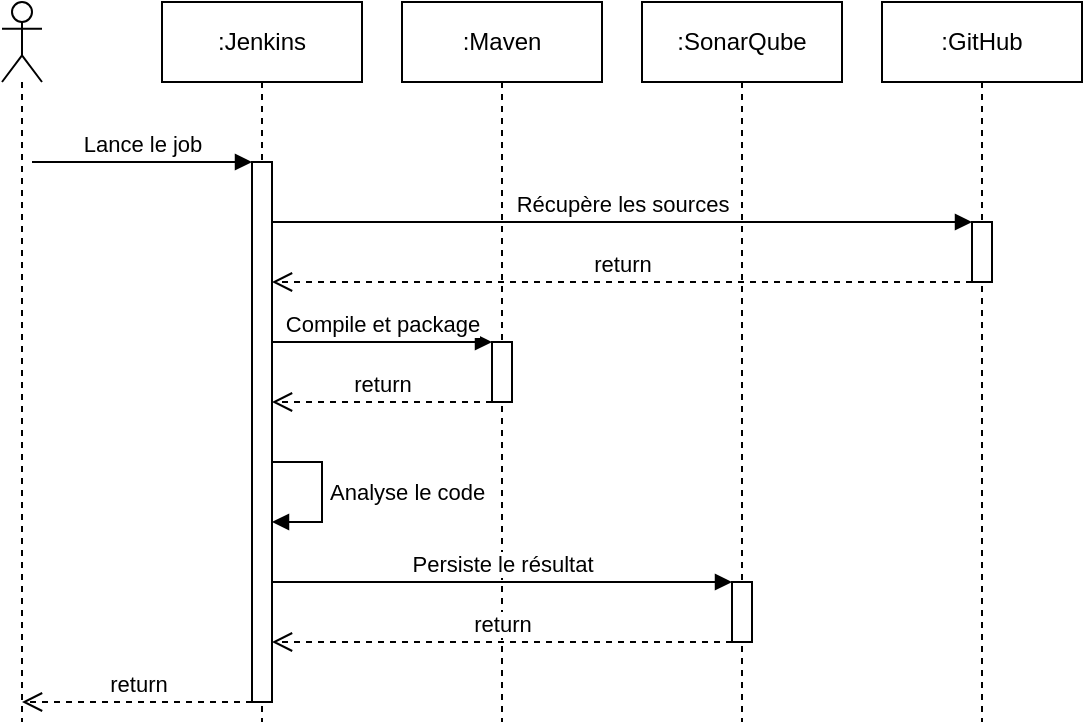 <mxfile version="21.3.2" pages="2">
  <diagram id="ni7iTFbz0esiJ7FMOdzc" name="Diagramme de séquence">
    <mxGraphModel dx="2074" dy="1160" grid="1" gridSize="10" guides="1" tooltips="1" connect="1" arrows="1" fold="1" page="1" pageScale="1" pageWidth="827" pageHeight="1169" math="0" shadow="0">
      <root>
        <mxCell id="0" />
        <mxCell id="1" parent="0" />
        <mxCell id="93MA3pe6qzgxhg_RVgO8-2" value=":Jenkins" style="shape=umlLifeline;perimeter=lifelinePerimeter;whiteSpace=wrap;html=1;container=1;dropTarget=0;collapsible=0;recursiveResize=0;outlineConnect=0;portConstraint=eastwest;newEdgeStyle={&quot;edgeStyle&quot;:&quot;elbowEdgeStyle&quot;,&quot;elbow&quot;:&quot;vertical&quot;,&quot;curved&quot;:0,&quot;rounded&quot;:0};" parent="1" vertex="1">
          <mxGeometry x="240" y="120" width="100" height="360" as="geometry" />
        </mxCell>
        <mxCell id="93MA3pe6qzgxhg_RVgO8-8" value="" style="html=1;points=[];perimeter=orthogonalPerimeter;outlineConnect=0;targetShapes=umlLifeline;portConstraint=eastwest;newEdgeStyle={&quot;edgeStyle&quot;:&quot;elbowEdgeStyle&quot;,&quot;elbow&quot;:&quot;vertical&quot;,&quot;curved&quot;:0,&quot;rounded&quot;:0};" parent="93MA3pe6qzgxhg_RVgO8-2" vertex="1">
          <mxGeometry x="45" y="80" width="10" height="270" as="geometry" />
        </mxCell>
        <mxCell id="93MA3pe6qzgxhg_RVgO8-18" value="Analyse le code" style="html=1;align=left;spacingLeft=2;endArrow=block;rounded=0;edgeStyle=orthogonalEdgeStyle;curved=0;rounded=0;" parent="93MA3pe6qzgxhg_RVgO8-2" source="93MA3pe6qzgxhg_RVgO8-8" target="93MA3pe6qzgxhg_RVgO8-8" edge="1">
          <mxGeometry relative="1" as="geometry">
            <mxPoint x="210" y="160" as="sourcePoint" />
            <Array as="points">
              <mxPoint x="80" y="230" />
              <mxPoint x="80" y="260" />
            </Array>
            <mxPoint x="215" y="300.026" as="targetPoint" />
          </mxGeometry>
        </mxCell>
        <mxCell id="93MA3pe6qzgxhg_RVgO8-3" value=":Maven" style="shape=umlLifeline;perimeter=lifelinePerimeter;whiteSpace=wrap;html=1;container=1;dropTarget=0;collapsible=0;recursiveResize=0;outlineConnect=0;portConstraint=eastwest;newEdgeStyle={&quot;edgeStyle&quot;:&quot;elbowEdgeStyle&quot;,&quot;elbow&quot;:&quot;vertical&quot;,&quot;curved&quot;:0,&quot;rounded&quot;:0};" parent="1" vertex="1">
          <mxGeometry x="360" y="120" width="100" height="360" as="geometry" />
        </mxCell>
        <mxCell id="93MA3pe6qzgxhg_RVgO8-14" value="" style="html=1;points=[];perimeter=orthogonalPerimeter;outlineConnect=0;targetShapes=umlLifeline;portConstraint=eastwest;newEdgeStyle={&quot;edgeStyle&quot;:&quot;elbowEdgeStyle&quot;,&quot;elbow&quot;:&quot;vertical&quot;,&quot;curved&quot;:0,&quot;rounded&quot;:0};" parent="93MA3pe6qzgxhg_RVgO8-3" vertex="1">
          <mxGeometry x="45" y="170" width="10" height="30" as="geometry" />
        </mxCell>
        <mxCell id="93MA3pe6qzgxhg_RVgO8-4" value=":SonarQube" style="shape=umlLifeline;perimeter=lifelinePerimeter;whiteSpace=wrap;html=1;container=1;dropTarget=0;collapsible=0;recursiveResize=0;outlineConnect=0;portConstraint=eastwest;newEdgeStyle={&quot;edgeStyle&quot;:&quot;elbowEdgeStyle&quot;,&quot;elbow&quot;:&quot;vertical&quot;,&quot;curved&quot;:0,&quot;rounded&quot;:0};" parent="1" vertex="1">
          <mxGeometry x="480" y="120" width="100" height="360" as="geometry" />
        </mxCell>
        <mxCell id="93MA3pe6qzgxhg_RVgO8-19" value="" style="html=1;points=[];perimeter=orthogonalPerimeter;outlineConnect=0;targetShapes=umlLifeline;portConstraint=eastwest;newEdgeStyle={&quot;edgeStyle&quot;:&quot;elbowEdgeStyle&quot;,&quot;elbow&quot;:&quot;vertical&quot;,&quot;curved&quot;:0,&quot;rounded&quot;:0};" parent="93MA3pe6qzgxhg_RVgO8-4" vertex="1">
          <mxGeometry x="45" y="290" width="10" height="30" as="geometry" />
        </mxCell>
        <mxCell id="93MA3pe6qzgxhg_RVgO8-5" value=":GitHub" style="shape=umlLifeline;perimeter=lifelinePerimeter;whiteSpace=wrap;html=1;container=1;dropTarget=0;collapsible=0;recursiveResize=0;outlineConnect=0;portConstraint=eastwest;newEdgeStyle={&quot;edgeStyle&quot;:&quot;elbowEdgeStyle&quot;,&quot;elbow&quot;:&quot;vertical&quot;,&quot;curved&quot;:0,&quot;rounded&quot;:0};" parent="1" vertex="1">
          <mxGeometry x="600" y="120" width="100" height="360" as="geometry" />
        </mxCell>
        <mxCell id="93MA3pe6qzgxhg_RVgO8-11" value="" style="html=1;points=[];perimeter=orthogonalPerimeter;outlineConnect=0;targetShapes=umlLifeline;portConstraint=eastwest;newEdgeStyle={&quot;edgeStyle&quot;:&quot;elbowEdgeStyle&quot;,&quot;elbow&quot;:&quot;vertical&quot;,&quot;curved&quot;:0,&quot;rounded&quot;:0};" parent="93MA3pe6qzgxhg_RVgO8-5" vertex="1">
          <mxGeometry x="45" y="110" width="10" height="30" as="geometry" />
        </mxCell>
        <mxCell id="93MA3pe6qzgxhg_RVgO8-6" value="" style="shape=umlLifeline;perimeter=lifelinePerimeter;whiteSpace=wrap;html=1;container=1;dropTarget=0;collapsible=0;recursiveResize=0;outlineConnect=0;portConstraint=eastwest;newEdgeStyle={&quot;edgeStyle&quot;:&quot;elbowEdgeStyle&quot;,&quot;elbow&quot;:&quot;vertical&quot;,&quot;curved&quot;:0,&quot;rounded&quot;:0};participant=umlActor;" parent="1" vertex="1">
          <mxGeometry x="160" y="120" width="20" height="360" as="geometry" />
        </mxCell>
        <mxCell id="93MA3pe6qzgxhg_RVgO8-9" value="Lance le job" style="html=1;verticalAlign=bottom;endArrow=block;edgeStyle=elbowEdgeStyle;elbow=vertical;curved=0;rounded=0;" parent="1" target="93MA3pe6qzgxhg_RVgO8-8" edge="1">
          <mxGeometry relative="1" as="geometry">
            <mxPoint x="175" y="200" as="sourcePoint" />
            <Array as="points">
              <mxPoint x="280" y="200" />
            </Array>
          </mxGeometry>
        </mxCell>
        <mxCell id="93MA3pe6qzgxhg_RVgO8-10" value="return" style="html=1;verticalAlign=bottom;endArrow=open;dashed=1;endSize=8;edgeStyle=elbowEdgeStyle;elbow=vertical;curved=0;rounded=0;" parent="1" source="93MA3pe6qzgxhg_RVgO8-8" target="93MA3pe6qzgxhg_RVgO8-6" edge="1">
          <mxGeometry relative="1" as="geometry">
            <mxPoint x="175" y="380" as="targetPoint" />
            <Array as="points">
              <mxPoint x="200" y="470" />
              <mxPoint x="240" y="380" />
              <mxPoint x="260" y="270" />
            </Array>
          </mxGeometry>
        </mxCell>
        <mxCell id="93MA3pe6qzgxhg_RVgO8-12" value="Récupère les sources" style="html=1;verticalAlign=bottom;endArrow=block;edgeStyle=elbowEdgeStyle;elbow=vertical;curved=0;rounded=0;" parent="1" source="93MA3pe6qzgxhg_RVgO8-8" target="93MA3pe6qzgxhg_RVgO8-11" edge="1">
          <mxGeometry relative="1" as="geometry">
            <mxPoint x="630" y="210.13" as="sourcePoint" />
            <Array as="points">
              <mxPoint x="570" y="230" />
              <mxPoint x="550" y="220" />
            </Array>
          </mxGeometry>
        </mxCell>
        <mxCell id="93MA3pe6qzgxhg_RVgO8-13" value="return" style="html=1;verticalAlign=bottom;endArrow=open;dashed=1;endSize=8;edgeStyle=elbowEdgeStyle;elbow=vertical;curved=0;rounded=0;" parent="1" source="93MA3pe6qzgxhg_RVgO8-11" target="93MA3pe6qzgxhg_RVgO8-8" edge="1">
          <mxGeometry relative="1" as="geometry">
            <mxPoint x="630" y="285.13" as="targetPoint" />
            <Array as="points">
              <mxPoint x="570" y="260" />
              <mxPoint x="440" y="250" />
              <mxPoint x="610" y="240" />
              <mxPoint x="620" y="250" />
              <mxPoint x="560" y="260" />
              <mxPoint x="520" y="270" />
            </Array>
          </mxGeometry>
        </mxCell>
        <mxCell id="93MA3pe6qzgxhg_RVgO8-15" value="Compile et package" style="html=1;verticalAlign=bottom;endArrow=block;edgeStyle=elbowEdgeStyle;elbow=vertical;curved=0;rounded=0;" parent="1" source="93MA3pe6qzgxhg_RVgO8-8" target="93MA3pe6qzgxhg_RVgO8-14" edge="1">
          <mxGeometry relative="1" as="geometry">
            <mxPoint x="330" y="210" as="sourcePoint" />
            <Array as="points">
              <mxPoint x="380" y="290" />
              <mxPoint x="370" y="260" />
            </Array>
          </mxGeometry>
        </mxCell>
        <mxCell id="93MA3pe6qzgxhg_RVgO8-16" value="return" style="html=1;verticalAlign=bottom;endArrow=open;dashed=1;endSize=8;edgeStyle=elbowEdgeStyle;elbow=vertical;curved=0;rounded=0;" parent="1" source="93MA3pe6qzgxhg_RVgO8-14" target="93MA3pe6qzgxhg_RVgO8-8" edge="1">
          <mxGeometry relative="1" as="geometry">
            <mxPoint x="330" y="285" as="targetPoint" />
            <Array as="points">
              <mxPoint x="380" y="320" />
              <mxPoint x="330" y="270" />
            </Array>
          </mxGeometry>
        </mxCell>
        <mxCell id="93MA3pe6qzgxhg_RVgO8-20" value="Persiste le résultat" style="html=1;verticalAlign=bottom;endArrow=block;edgeStyle=elbowEdgeStyle;elbow=vertical;curved=0;rounded=0;" parent="1" source="93MA3pe6qzgxhg_RVgO8-8" target="93MA3pe6qzgxhg_RVgO8-19" edge="1">
          <mxGeometry relative="1" as="geometry">
            <mxPoint x="350" y="470" as="sourcePoint" />
            <Array as="points">
              <mxPoint x="350" y="410" />
            </Array>
          </mxGeometry>
        </mxCell>
        <mxCell id="93MA3pe6qzgxhg_RVgO8-21" value="return" style="html=1;verticalAlign=bottom;endArrow=open;dashed=1;endSize=8;edgeStyle=elbowEdgeStyle;elbow=vertical;curved=0;rounded=0;" parent="1" source="93MA3pe6qzgxhg_RVgO8-19" target="93MA3pe6qzgxhg_RVgO8-8" edge="1">
          <mxGeometry relative="1" as="geometry">
            <mxPoint x="350" y="545" as="targetPoint" />
            <Array as="points">
              <mxPoint x="410" y="440" />
            </Array>
          </mxGeometry>
        </mxCell>
      </root>
    </mxGraphModel>
  </diagram>
  <diagram name="Diagramme de communication" id="UvjO2rMUqWpy2p-s9uTh">
    <mxGraphModel dx="1257" dy="703" grid="1" gridSize="10" guides="1" tooltips="1" connect="1" arrows="1" fold="1" page="1" pageScale="1" pageWidth="827" pageHeight="1169" math="0" shadow="0">
      <root>
        <mxCell id="0" />
        <mxCell id="1" parent="0" />
        <mxCell id="0nMCKbPePvW-G9BueEgC-7" value="&lt;b&gt;Réseau Docker&lt;/b&gt;" style="rounded=1;whiteSpace=wrap;html=1;verticalAlign=top;fillColor=#dae8fc;strokeColor=#6c8ebf;" parent="1" vertex="1">
          <mxGeometry x="220" y="200" width="400" height="280" as="geometry" />
        </mxCell>
        <mxCell id="0nMCKbPePvW-G9BueEgC-9" value="GitHub" style="rounded=1;whiteSpace=wrap;html=1;" parent="1" vertex="1">
          <mxGeometry x="80" y="260" width="120" height="80" as="geometry" />
        </mxCell>
        <mxCell id="0nMCKbPePvW-G9BueEgC-12" value="" style="group" parent="1" vertex="1" connectable="0">
          <mxGeometry x="240" y="240" width="360" height="100" as="geometry" />
        </mxCell>
        <mxCell id="0nMCKbPePvW-G9BueEgC-4" value="&lt;b&gt;Conteneur Jenkins&lt;/b&gt;" style="rounded=1;whiteSpace=wrap;html=1;verticalAlign=top;fillColor=none;" parent="0nMCKbPePvW-G9BueEgC-12" vertex="1">
          <mxGeometry width="360" height="100" as="geometry" />
        </mxCell>
        <mxCell id="0nMCKbPePvW-G9BueEgC-21" style="edgeStyle=orthogonalEdgeStyle;rounded=0;orthogonalLoop=1;jettySize=auto;html=1;exitX=1;exitY=0.25;exitDx=0;exitDy=0;entryX=0;entryY=0.25;entryDx=0;entryDy=0;" parent="0nMCKbPePvW-G9BueEgC-12" source="0nMCKbPePvW-G9BueEgC-1" target="0nMCKbPePvW-G9BueEgC-2" edge="1">
          <mxGeometry relative="1" as="geometry" />
        </mxCell>
        <mxCell id="0nMCKbPePvW-G9BueEgC-22" value="4: analyse" style="edgeLabel;html=1;align=center;verticalAlign=middle;resizable=0;points=[];labelBackgroundColor=none;fontSize=10;" parent="0nMCKbPePvW-G9BueEgC-21" vertex="1" connectable="0">
          <mxGeometry x="0.241" y="1" relative="1" as="geometry">
            <mxPoint x="-10" y="-9" as="offset" />
          </mxGeometry>
        </mxCell>
        <mxCell id="0nMCKbPePvW-G9BueEgC-1" value="Jenkins" style="rounded=1;whiteSpace=wrap;html=1;" parent="0nMCKbPePvW-G9BueEgC-12" vertex="1">
          <mxGeometry x="20" y="40" width="120" height="40" as="geometry" />
        </mxCell>
        <mxCell id="0nMCKbPePvW-G9BueEgC-23" style="edgeStyle=orthogonalEdgeStyle;rounded=0;orthogonalLoop=1;jettySize=auto;html=1;exitX=0;exitY=0.75;exitDx=0;exitDy=0;entryX=1;entryY=0.75;entryDx=0;entryDy=0;" parent="0nMCKbPePvW-G9BueEgC-12" source="0nMCKbPePvW-G9BueEgC-2" target="0nMCKbPePvW-G9BueEgC-1" edge="1">
          <mxGeometry relative="1" as="geometry" />
        </mxCell>
        <mxCell id="0nMCKbPePvW-G9BueEgC-24" value="5: données analysées" style="edgeLabel;html=1;align=center;verticalAlign=middle;resizable=0;points=[];labelBackgroundColor=none;fontSize=10;" parent="0nMCKbPePvW-G9BueEgC-23" vertex="1" connectable="0">
          <mxGeometry x="0.32" relative="1" as="geometry">
            <mxPoint x="13" y="20" as="offset" />
          </mxGeometry>
        </mxCell>
        <mxCell id="0nMCKbPePvW-G9BueEgC-2" value="SonarScanner" style="rounded=1;whiteSpace=wrap;html=1;" parent="0nMCKbPePvW-G9BueEgC-12" vertex="1">
          <mxGeometry x="220" y="40" width="120" height="40" as="geometry" />
        </mxCell>
        <mxCell id="0nMCKbPePvW-G9BueEgC-18" style="edgeStyle=orthogonalEdgeStyle;rounded=0;orthogonalLoop=1;jettySize=auto;html=1;exitX=0.25;exitY=0;exitDx=0;exitDy=0;entryX=0.75;entryY=0;entryDx=0;entryDy=0;" parent="0nMCKbPePvW-G9BueEgC-12" source="0nMCKbPePvW-G9BueEgC-1" target="0nMCKbPePvW-G9BueEgC-1" edge="1">
          <mxGeometry relative="1" as="geometry">
            <Array as="points">
              <mxPoint x="50" y="20" />
              <mxPoint x="110" y="20" />
            </Array>
          </mxGeometry>
        </mxCell>
        <mxCell id="0nMCKbPePvW-G9BueEgC-19" value="3: compile" style="edgeLabel;html=1;align=center;verticalAlign=middle;resizable=0;points=[];labelBackgroundColor=none;fontSize=10;" parent="0nMCKbPePvW-G9BueEgC-18" vertex="1" connectable="0">
          <mxGeometry x="0.29" y="-1" relative="1" as="geometry">
            <mxPoint x="-14" y="-11" as="offset" />
          </mxGeometry>
        </mxCell>
        <mxCell id="0nMCKbPePvW-G9BueEgC-13" value="" style="group" parent="1" vertex="1" connectable="0">
          <mxGeometry x="240" y="360" width="360" height="100" as="geometry" />
        </mxCell>
        <mxCell id="0nMCKbPePvW-G9BueEgC-5" value="&lt;b&gt;Conteneur SonarQube&lt;/b&gt;" style="rounded=1;whiteSpace=wrap;html=1;verticalAlign=top;fillColor=none;" parent="0nMCKbPePvW-G9BueEgC-13" vertex="1">
          <mxGeometry width="360" height="100" as="geometry" />
        </mxCell>
        <mxCell id="0nMCKbPePvW-G9BueEgC-6" value="SonarQube" style="rounded=1;whiteSpace=wrap;html=1;" parent="0nMCKbPePvW-G9BueEgC-13" vertex="1">
          <mxGeometry x="20" y="40" width="320" height="40" as="geometry" />
        </mxCell>
        <mxCell id="0nMCKbPePvW-G9BueEgC-15" style="edgeStyle=orthogonalEdgeStyle;rounded=0;orthogonalLoop=1;jettySize=auto;html=1;entryX=0.5;entryY=1;entryDx=0;entryDy=0;" parent="1" source="0nMCKbPePvW-G9BueEgC-14" target="0nMCKbPePvW-G9BueEgC-9" edge="1">
          <mxGeometry relative="1" as="geometry" />
        </mxCell>
        <mxCell id="0nMCKbPePvW-G9BueEgC-16" value="1: git push" style="edgeLabel;html=1;align=center;verticalAlign=middle;resizable=0;points=[];fontSize=10;" parent="0nMCKbPePvW-G9BueEgC-15" vertex="1" connectable="0">
          <mxGeometry x="-0.302" y="1" relative="1" as="geometry">
            <mxPoint x="31" y="-12" as="offset" />
          </mxGeometry>
        </mxCell>
        <mxCell id="0nMCKbPePvW-G9BueEgC-14" value="ChemistryDeathRace code" style="rounded=1;whiteSpace=wrap;html=1;" parent="1" vertex="1">
          <mxGeometry x="80" y="380" width="120" height="80" as="geometry" />
        </mxCell>
        <mxCell id="0nMCKbPePvW-G9BueEgC-17" value="2: git clone" style="edgeStyle=orthogonalEdgeStyle;rounded=0;orthogonalLoop=1;jettySize=auto;html=1;entryX=1;entryY=0.5;entryDx=0;entryDy=0;labelBackgroundColor=none;fontSize=10;" parent="1" source="0nMCKbPePvW-G9BueEgC-1" target="0nMCKbPePvW-G9BueEgC-9" edge="1">
          <mxGeometry y="-10" relative="1" as="geometry">
            <mxPoint as="offset" />
          </mxGeometry>
        </mxCell>
        <mxCell id="0nMCKbPePvW-G9BueEgC-25" style="edgeStyle=orthogonalEdgeStyle;rounded=0;orthogonalLoop=1;jettySize=auto;html=1;entryX=0.187;entryY=-0.001;entryDx=0;entryDy=0;entryPerimeter=0;" parent="1" source="0nMCKbPePvW-G9BueEgC-1" target="0nMCKbPePvW-G9BueEgC-6" edge="1">
          <mxGeometry relative="1" as="geometry" />
        </mxCell>
        <mxCell id="0nMCKbPePvW-G9BueEgC-26" value="6: docker network" style="edgeLabel;html=1;align=center;verticalAlign=middle;resizable=0;points=[];labelBackgroundColor=none;fontSize=10;" parent="0nMCKbPePvW-G9BueEgC-25" vertex="1" connectable="0">
          <mxGeometry x="0.276" relative="1" as="geometry">
            <mxPoint x="50" y="19" as="offset" />
          </mxGeometry>
        </mxCell>
      </root>
    </mxGraphModel>
  </diagram>
</mxfile>
